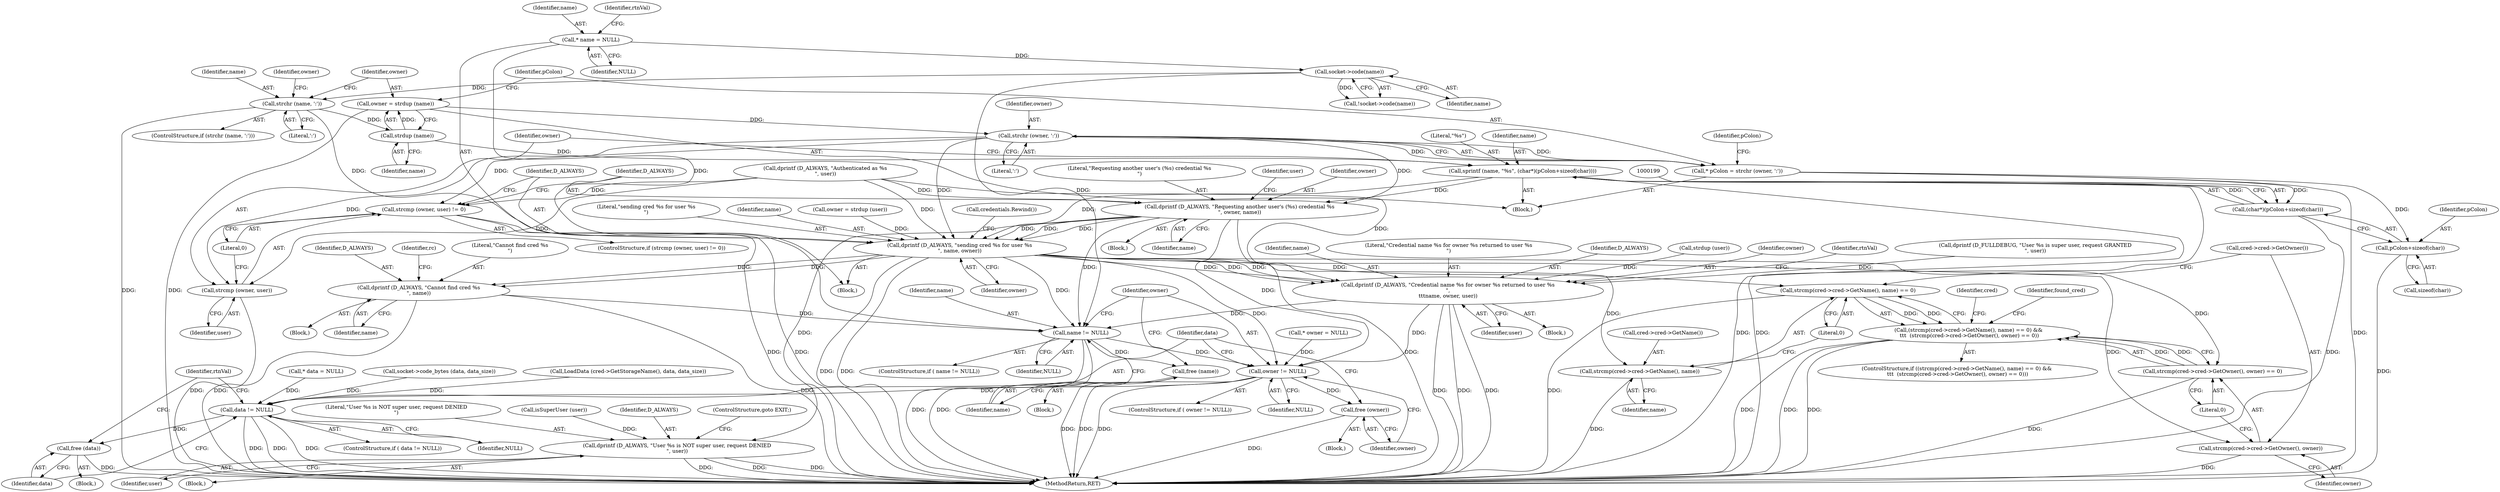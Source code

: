 digraph "0_htcondor_5e5571d1a431eb3c61977b6dd6ec90186ef79867@API" {
"1000181" [label="(Call,owner = strdup (name))"];
"1000183" [label="(Call,strdup (name))"];
"1000177" [label="(Call,strchr (name, ':'))"];
"1000162" [label="(Call,socket->code(name))"];
"1000109" [label="(Call,* name = NULL)"];
"1000188" [label="(Call,strchr (owner, ':'))"];
"1000186" [label="(Call,* pColon = strchr (owner, ':'))"];
"1000198" [label="(Call,(char*)(pColon+sizeof(char)))"];
"1000195" [label="(Call,sprintf (name, \"%s\", (char*)(pColon+sizeof(char))))"];
"1000211" [label="(Call,dprintf (D_ALWAYS, \"Requesting another user's (%s) credential %s\n\", owner, name))"];
"1000221" [label="(Call,dprintf (D_ALWAYS, \"User %s is NOT super user, request DENIED\n\", user))"];
"1000238" [label="(Call,dprintf (D_ALWAYS, \"sending cred %s for user %s\n\", name, owner))"];
"1000255" [label="(Call,strcmp(cred->cred->GetName(), name) == 0)"];
"1000254" [label="(Call,(strcmp(cred->cred->GetName(), name) == 0) && \n\t\t\t  (strcmp(cred->cred->GetOwner(), owner) == 0))"];
"1000256" [label="(Call,strcmp(cred->cred->GetName(), name))"];
"1000260" [label="(Call,strcmp(cred->cred->GetOwner(), owner) == 0)"];
"1000261" [label="(Call,strcmp(cred->cred->GetOwner(), owner))"];
"1000301" [label="(Call,dprintf (D_ALWAYS, \"Credential name %s for owner %s returned to user %s\n\",\n\t\t\tname, owner, user))"];
"1000324" [label="(Call,name != NULL)"];
"1000328" [label="(Call,free (name))"];
"1000331" [label="(Call,owner != NULL)"];
"1000335" [label="(Call,free (owner))"];
"1000338" [label="(Call,data != NULL)"];
"1000342" [label="(Call,free (data))"];
"1000309" [label="(Call,dprintf (D_ALWAYS, \"Cannot find cred %s\n\", name))"];
"1000200" [label="(Call,pColon+sizeof(char))"];
"1000205" [label="(Call,strcmp (owner, user) != 0)"];
"1000206" [label="(Call,strcmp (owner, user))"];
"1000183" [label="(Call,strdup (name))"];
"1000172" [label="(Call,dprintf (D_ALWAYS, \"Authenticated as %s\n\", user))"];
"1000187" [label="(Identifier,pColon)"];
"1000309" [label="(Call,dprintf (D_ALWAYS, \"Cannot find cred %s\n\", name))"];
"1000339" [label="(Identifier,data)"];
"1000255" [label="(Call,strcmp(cred->cred->GetName(), name) == 0)"];
"1000257" [label="(Call,cred->cred->GetName())"];
"1000246" [label="(Identifier,cred)"];
"1000178" [label="(Identifier,name)"];
"1000346" [label="(MethodReturn,RET)"];
"1000326" [label="(Identifier,NULL)"];
"1000111" [label="(Identifier,NULL)"];
"1000110" [label="(Identifier,name)"];
"1000213" [label="(Literal,\"Requesting another user's (%s) credential %s\n\")"];
"1000259" [label="(Literal,0)"];
"1000282" [label="(Call,LoadData (cred->GetStorageName(), data, data_size))"];
"1000208" [label="(Identifier,user)"];
"1000202" [label="(Call,sizeof(char))"];
"1000239" [label="(Identifier,D_ALWAYS)"];
"1000107" [label="(Block,)"];
"1000263" [label="(Identifier,owner)"];
"1000224" [label="(Identifier,user)"];
"1000161" [label="(Call,!socket->code(name))"];
"1000186" [label="(Call,* pColon = strchr (owner, ':'))"];
"1000304" [label="(Identifier,name)"];
"1000176" [label="(ControlStructure,if (strchr (name, ':')))"];
"1000258" [label="(Identifier,name)"];
"1000306" [label="(Identifier,user)"];
"1000343" [label="(Identifier,data)"];
"1000267" [label="(Identifier,found_cred)"];
"1000220" [label="(Block,)"];
"1000196" [label="(Identifier,name)"];
"1000341" [label="(Block,)"];
"1000336" [label="(Identifier,owner)"];
"1000243" [label="(Call,credentials.Rewind())"];
"1000264" [label="(Literal,0)"];
"1000212" [label="(Identifier,D_ALWAYS)"];
"1000190" [label="(Literal,':')"];
"1000200" [label="(Call,pColon+sizeof(char))"];
"1000197" [label="(Literal,\"%s\")"];
"1000240" [label="(Literal,\"sending cred %s for user %s\n\")"];
"1000312" [label="(Identifier,name)"];
"1000235" [label="(Identifier,owner)"];
"1000162" [label="(Call,socket->code(name))"];
"1000223" [label="(Literal,\"User %s is NOT super user, request DENIED\n\")"];
"1000125" [label="(Call,* owner = NULL)"];
"1000206" [label="(Call,strcmp (owner, user))"];
"1000303" [label="(Literal,\"Credential name %s for owner %s returned to user %s\n\")"];
"1000323" [label="(ControlStructure,if ( name != NULL))"];
"1000273" [label="(Block,)"];
"1000109" [label="(Call,* name = NULL)"];
"1000215" [label="(Identifier,name)"];
"1000302" [label="(Identifier,D_ALWAYS)"];
"1000315" [label="(Identifier,rc)"];
"1000210" [label="(Block,)"];
"1000218" [label="(Call,isSuperUser (user))"];
"1000221" [label="(Call,dprintf (D_ALWAYS, \"User %s is NOT super user, request DENIED\n\", user))"];
"1000338" [label="(Call,data != NULL)"];
"1000205" [label="(Call,strcmp (owner, user) != 0)"];
"1000193" [label="(Identifier,pColon)"];
"1000332" [label="(Identifier,owner)"];
"1000182" [label="(Identifier,owner)"];
"1000177" [label="(Call,strchr (name, ':'))"];
"1000219" [label="(Identifier,user)"];
"1000327" [label="(Block,)"];
"1000222" [label="(Identifier,D_ALWAYS)"];
"1000195" [label="(Call,sprintf (name, \"%s\", (char*)(pColon+sizeof(char))))"];
"1000329" [label="(Identifier,name)"];
"1000241" [label="(Identifier,name)"];
"1000253" [label="(ControlStructure,if ((strcmp(cred->cred->GetName(), name) == 0) && \n\t\t\t  (strcmp(cred->cred->GetOwner(), owner) == 0)))"];
"1000201" [label="(Identifier,pColon)"];
"1000133" [label="(Call,* data = NULL)"];
"1000308" [label="(Block,)"];
"1000328" [label="(Call,free (name))"];
"1000331" [label="(Call,owner != NULL)"];
"1000330" [label="(ControlStructure,if ( owner != NULL))"];
"1000236" [label="(Call,strdup (user))"];
"1000225" [label="(ControlStructure,goto EXIT;)"];
"1000298" [label="(Call,socket->code_bytes (data, data_size))"];
"1000198" [label="(Call,(char*)(pColon+sizeof(char)))"];
"1000325" [label="(Identifier,name)"];
"1000209" [label="(Literal,0)"];
"1000163" [label="(Identifier,name)"];
"1000334" [label="(Block,)"];
"1000311" [label="(Literal,\"Cannot find cred %s\n\")"];
"1000324" [label="(Call,name != NULL)"];
"1000333" [label="(Identifier,NULL)"];
"1000211" [label="(Call,dprintf (D_ALWAYS, \"Requesting another user's (%s) credential %s\n\", owner, name))"];
"1000262" [label="(Call,cred->cred->GetOwner())"];
"1000256" [label="(Call,strcmp(cred->cred->GetName(), name))"];
"1000234" [label="(Call,owner = strdup (user))"];
"1000179" [label="(Literal,':')"];
"1000238" [label="(Call,dprintf (D_ALWAYS, \"sending cred %s for user %s\n\", name, owner))"];
"1000181" [label="(Call,owner = strdup (name))"];
"1000214" [label="(Identifier,owner)"];
"1000261" [label="(Call,strcmp(cred->cred->GetOwner(), owner))"];
"1000188" [label="(Call,strchr (owner, ':'))"];
"1000340" [label="(Identifier,NULL)"];
"1000310" [label="(Identifier,D_ALWAYS)"];
"1000254" [label="(Call,(strcmp(cred->cred->GetName(), name) == 0) && \n\t\t\t  (strcmp(cred->cred->GetOwner(), owner) == 0))"];
"1000242" [label="(Identifier,owner)"];
"1000301" [label="(Call,dprintf (D_ALWAYS, \"Credential name %s for owner %s returned to user %s\n\",\n\t\t\tname, owner, user))"];
"1000189" [label="(Identifier,owner)"];
"1000337" [label="(ControlStructure,if ( data != NULL))"];
"1000114" [label="(Identifier,rtnVal)"];
"1000335" [label="(Call,free (owner))"];
"1000260" [label="(Call,strcmp(cred->cred->GetOwner(), owner) == 0)"];
"1000305" [label="(Identifier,owner)"];
"1000320" [label="(Identifier,rtnVal)"];
"1000180" [label="(Block,)"];
"1000345" [label="(Identifier,rtnVal)"];
"1000207" [label="(Identifier,owner)"];
"1000204" [label="(ControlStructure,if (strcmp (owner, user) != 0))"];
"1000342" [label="(Call,free (data))"];
"1000228" [label="(Call,dprintf (D_FULLDEBUG, \"User %s is super user, request GRANTED\n\", user))"];
"1000184" [label="(Identifier,name)"];
"1000181" -> "1000180"  [label="AST: "];
"1000181" -> "1000183"  [label="CFG: "];
"1000182" -> "1000181"  [label="AST: "];
"1000183" -> "1000181"  [label="AST: "];
"1000187" -> "1000181"  [label="CFG: "];
"1000181" -> "1000346"  [label="DDG: "];
"1000183" -> "1000181"  [label="DDG: "];
"1000181" -> "1000188"  [label="DDG: "];
"1000183" -> "1000184"  [label="CFG: "];
"1000184" -> "1000183"  [label="AST: "];
"1000177" -> "1000183"  [label="DDG: "];
"1000183" -> "1000195"  [label="DDG: "];
"1000177" -> "1000176"  [label="AST: "];
"1000177" -> "1000179"  [label="CFG: "];
"1000178" -> "1000177"  [label="AST: "];
"1000179" -> "1000177"  [label="AST: "];
"1000182" -> "1000177"  [label="CFG: "];
"1000235" -> "1000177"  [label="CFG: "];
"1000177" -> "1000346"  [label="DDG: "];
"1000162" -> "1000177"  [label="DDG: "];
"1000177" -> "1000238"  [label="DDG: "];
"1000162" -> "1000161"  [label="AST: "];
"1000162" -> "1000163"  [label="CFG: "];
"1000163" -> "1000162"  [label="AST: "];
"1000161" -> "1000162"  [label="CFG: "];
"1000162" -> "1000161"  [label="DDG: "];
"1000109" -> "1000162"  [label="DDG: "];
"1000162" -> "1000324"  [label="DDG: "];
"1000109" -> "1000107"  [label="AST: "];
"1000109" -> "1000111"  [label="CFG: "];
"1000110" -> "1000109"  [label="AST: "];
"1000111" -> "1000109"  [label="AST: "];
"1000114" -> "1000109"  [label="CFG: "];
"1000109" -> "1000324"  [label="DDG: "];
"1000188" -> "1000186"  [label="AST: "];
"1000188" -> "1000190"  [label="CFG: "];
"1000189" -> "1000188"  [label="AST: "];
"1000190" -> "1000188"  [label="AST: "];
"1000186" -> "1000188"  [label="CFG: "];
"1000188" -> "1000186"  [label="DDG: "];
"1000188" -> "1000186"  [label="DDG: "];
"1000188" -> "1000205"  [label="DDG: "];
"1000188" -> "1000206"  [label="DDG: "];
"1000188" -> "1000211"  [label="DDG: "];
"1000188" -> "1000238"  [label="DDG: "];
"1000186" -> "1000180"  [label="AST: "];
"1000187" -> "1000186"  [label="AST: "];
"1000193" -> "1000186"  [label="CFG: "];
"1000186" -> "1000346"  [label="DDG: "];
"1000186" -> "1000198"  [label="DDG: "];
"1000186" -> "1000200"  [label="DDG: "];
"1000198" -> "1000195"  [label="AST: "];
"1000198" -> "1000200"  [label="CFG: "];
"1000199" -> "1000198"  [label="AST: "];
"1000200" -> "1000198"  [label="AST: "];
"1000195" -> "1000198"  [label="CFG: "];
"1000198" -> "1000346"  [label="DDG: "];
"1000198" -> "1000195"  [label="DDG: "];
"1000195" -> "1000180"  [label="AST: "];
"1000196" -> "1000195"  [label="AST: "];
"1000197" -> "1000195"  [label="AST: "];
"1000207" -> "1000195"  [label="CFG: "];
"1000195" -> "1000346"  [label="DDG: "];
"1000195" -> "1000346"  [label="DDG: "];
"1000195" -> "1000211"  [label="DDG: "];
"1000195" -> "1000238"  [label="DDG: "];
"1000211" -> "1000210"  [label="AST: "];
"1000211" -> "1000215"  [label="CFG: "];
"1000212" -> "1000211"  [label="AST: "];
"1000213" -> "1000211"  [label="AST: "];
"1000214" -> "1000211"  [label="AST: "];
"1000215" -> "1000211"  [label="AST: "];
"1000219" -> "1000211"  [label="CFG: "];
"1000211" -> "1000346"  [label="DDG: "];
"1000172" -> "1000211"  [label="DDG: "];
"1000211" -> "1000221"  [label="DDG: "];
"1000211" -> "1000238"  [label="DDG: "];
"1000211" -> "1000238"  [label="DDG: "];
"1000211" -> "1000238"  [label="DDG: "];
"1000211" -> "1000324"  [label="DDG: "];
"1000211" -> "1000331"  [label="DDG: "];
"1000221" -> "1000220"  [label="AST: "];
"1000221" -> "1000224"  [label="CFG: "];
"1000222" -> "1000221"  [label="AST: "];
"1000223" -> "1000221"  [label="AST: "];
"1000224" -> "1000221"  [label="AST: "];
"1000225" -> "1000221"  [label="CFG: "];
"1000221" -> "1000346"  [label="DDG: "];
"1000221" -> "1000346"  [label="DDG: "];
"1000221" -> "1000346"  [label="DDG: "];
"1000218" -> "1000221"  [label="DDG: "];
"1000238" -> "1000107"  [label="AST: "];
"1000238" -> "1000242"  [label="CFG: "];
"1000239" -> "1000238"  [label="AST: "];
"1000240" -> "1000238"  [label="AST: "];
"1000241" -> "1000238"  [label="AST: "];
"1000242" -> "1000238"  [label="AST: "];
"1000243" -> "1000238"  [label="CFG: "];
"1000238" -> "1000346"  [label="DDG: "];
"1000238" -> "1000346"  [label="DDG: "];
"1000172" -> "1000238"  [label="DDG: "];
"1000234" -> "1000238"  [label="DDG: "];
"1000238" -> "1000255"  [label="DDG: "];
"1000238" -> "1000256"  [label="DDG: "];
"1000238" -> "1000260"  [label="DDG: "];
"1000238" -> "1000261"  [label="DDG: "];
"1000238" -> "1000301"  [label="DDG: "];
"1000238" -> "1000301"  [label="DDG: "];
"1000238" -> "1000301"  [label="DDG: "];
"1000238" -> "1000309"  [label="DDG: "];
"1000238" -> "1000309"  [label="DDG: "];
"1000238" -> "1000324"  [label="DDG: "];
"1000238" -> "1000331"  [label="DDG: "];
"1000255" -> "1000254"  [label="AST: "];
"1000255" -> "1000259"  [label="CFG: "];
"1000256" -> "1000255"  [label="AST: "];
"1000259" -> "1000255"  [label="AST: "];
"1000262" -> "1000255"  [label="CFG: "];
"1000254" -> "1000255"  [label="CFG: "];
"1000255" -> "1000346"  [label="DDG: "];
"1000255" -> "1000254"  [label="DDG: "];
"1000255" -> "1000254"  [label="DDG: "];
"1000254" -> "1000253"  [label="AST: "];
"1000254" -> "1000260"  [label="CFG: "];
"1000260" -> "1000254"  [label="AST: "];
"1000246" -> "1000254"  [label="CFG: "];
"1000267" -> "1000254"  [label="CFG: "];
"1000254" -> "1000346"  [label="DDG: "];
"1000254" -> "1000346"  [label="DDG: "];
"1000254" -> "1000346"  [label="DDG: "];
"1000260" -> "1000254"  [label="DDG: "];
"1000260" -> "1000254"  [label="DDG: "];
"1000256" -> "1000258"  [label="CFG: "];
"1000257" -> "1000256"  [label="AST: "];
"1000258" -> "1000256"  [label="AST: "];
"1000259" -> "1000256"  [label="CFG: "];
"1000256" -> "1000346"  [label="DDG: "];
"1000260" -> "1000264"  [label="CFG: "];
"1000261" -> "1000260"  [label="AST: "];
"1000264" -> "1000260"  [label="AST: "];
"1000260" -> "1000346"  [label="DDG: "];
"1000261" -> "1000263"  [label="CFG: "];
"1000262" -> "1000261"  [label="AST: "];
"1000263" -> "1000261"  [label="AST: "];
"1000264" -> "1000261"  [label="CFG: "];
"1000261" -> "1000346"  [label="DDG: "];
"1000301" -> "1000273"  [label="AST: "];
"1000301" -> "1000306"  [label="CFG: "];
"1000302" -> "1000301"  [label="AST: "];
"1000303" -> "1000301"  [label="AST: "];
"1000304" -> "1000301"  [label="AST: "];
"1000305" -> "1000301"  [label="AST: "];
"1000306" -> "1000301"  [label="AST: "];
"1000320" -> "1000301"  [label="CFG: "];
"1000301" -> "1000346"  [label="DDG: "];
"1000301" -> "1000346"  [label="DDG: "];
"1000301" -> "1000346"  [label="DDG: "];
"1000236" -> "1000301"  [label="DDG: "];
"1000228" -> "1000301"  [label="DDG: "];
"1000172" -> "1000301"  [label="DDG: "];
"1000301" -> "1000324"  [label="DDG: "];
"1000301" -> "1000331"  [label="DDG: "];
"1000324" -> "1000323"  [label="AST: "];
"1000324" -> "1000326"  [label="CFG: "];
"1000325" -> "1000324"  [label="AST: "];
"1000326" -> "1000324"  [label="AST: "];
"1000329" -> "1000324"  [label="CFG: "];
"1000332" -> "1000324"  [label="CFG: "];
"1000324" -> "1000346"  [label="DDG: "];
"1000324" -> "1000346"  [label="DDG: "];
"1000309" -> "1000324"  [label="DDG: "];
"1000324" -> "1000328"  [label="DDG: "];
"1000324" -> "1000331"  [label="DDG: "];
"1000328" -> "1000327"  [label="AST: "];
"1000328" -> "1000329"  [label="CFG: "];
"1000329" -> "1000328"  [label="AST: "];
"1000332" -> "1000328"  [label="CFG: "];
"1000328" -> "1000346"  [label="DDG: "];
"1000331" -> "1000330"  [label="AST: "];
"1000331" -> "1000333"  [label="CFG: "];
"1000332" -> "1000331"  [label="AST: "];
"1000333" -> "1000331"  [label="AST: "];
"1000336" -> "1000331"  [label="CFG: "];
"1000339" -> "1000331"  [label="CFG: "];
"1000331" -> "1000346"  [label="DDG: "];
"1000331" -> "1000346"  [label="DDG: "];
"1000125" -> "1000331"  [label="DDG: "];
"1000331" -> "1000335"  [label="DDG: "];
"1000331" -> "1000338"  [label="DDG: "];
"1000335" -> "1000334"  [label="AST: "];
"1000335" -> "1000336"  [label="CFG: "];
"1000336" -> "1000335"  [label="AST: "];
"1000339" -> "1000335"  [label="CFG: "];
"1000335" -> "1000346"  [label="DDG: "];
"1000338" -> "1000337"  [label="AST: "];
"1000338" -> "1000340"  [label="CFG: "];
"1000339" -> "1000338"  [label="AST: "];
"1000340" -> "1000338"  [label="AST: "];
"1000343" -> "1000338"  [label="CFG: "];
"1000345" -> "1000338"  [label="CFG: "];
"1000338" -> "1000346"  [label="DDG: "];
"1000338" -> "1000346"  [label="DDG: "];
"1000338" -> "1000346"  [label="DDG: "];
"1000282" -> "1000338"  [label="DDG: "];
"1000298" -> "1000338"  [label="DDG: "];
"1000133" -> "1000338"  [label="DDG: "];
"1000338" -> "1000342"  [label="DDG: "];
"1000342" -> "1000341"  [label="AST: "];
"1000342" -> "1000343"  [label="CFG: "];
"1000343" -> "1000342"  [label="AST: "];
"1000345" -> "1000342"  [label="CFG: "];
"1000342" -> "1000346"  [label="DDG: "];
"1000309" -> "1000308"  [label="AST: "];
"1000309" -> "1000312"  [label="CFG: "];
"1000310" -> "1000309"  [label="AST: "];
"1000311" -> "1000309"  [label="AST: "];
"1000312" -> "1000309"  [label="AST: "];
"1000315" -> "1000309"  [label="CFG: "];
"1000309" -> "1000346"  [label="DDG: "];
"1000309" -> "1000346"  [label="DDG: "];
"1000200" -> "1000202"  [label="CFG: "];
"1000201" -> "1000200"  [label="AST: "];
"1000202" -> "1000200"  [label="AST: "];
"1000200" -> "1000346"  [label="DDG: "];
"1000205" -> "1000204"  [label="AST: "];
"1000205" -> "1000209"  [label="CFG: "];
"1000206" -> "1000205"  [label="AST: "];
"1000209" -> "1000205"  [label="AST: "];
"1000212" -> "1000205"  [label="CFG: "];
"1000239" -> "1000205"  [label="CFG: "];
"1000205" -> "1000346"  [label="DDG: "];
"1000205" -> "1000346"  [label="DDG: "];
"1000172" -> "1000205"  [label="DDG: "];
"1000206" -> "1000208"  [label="CFG: "];
"1000207" -> "1000206"  [label="AST: "];
"1000208" -> "1000206"  [label="AST: "];
"1000209" -> "1000206"  [label="CFG: "];
"1000206" -> "1000346"  [label="DDG: "];
"1000172" -> "1000206"  [label="DDG: "];
}
